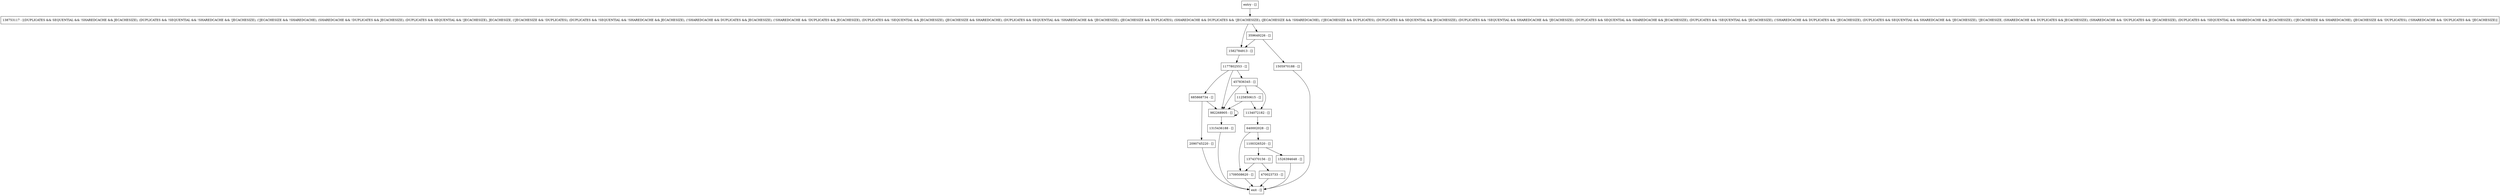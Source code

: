 digraph ensureReferenceToPrimary {
node [shape=record];
470023733 [label="470023733 - []"];
2090745220 [label="2090745220 - []"];
982268905 [label="982268905 - []"];
640002028 [label="640002028 - []"];
1709508620 [label="1709508620 - []"];
1134072182 [label="1134072182 - []"];
685868734 [label="685868734 - []"];
1100326520 [label="1100326520 - []"];
entry [label="entry - []"];
exit [label="exit - []"];
359649226 [label="359649226 - []"];
1177802553 [label="1177802553 - []"];
1526394648 [label="1526394648 - []"];
1505970188 [label="1505970188 - []"];
138753117 [label="138753117 - [(DUPLICATES && SEQUENTIAL && !SHAREDCACHE && JECACHESIZE), (DUPLICATES && !SEQUENTIAL && !SHAREDCACHE && !JECACHESIZE), (!JECACHESIZE && !SHAREDCACHE), (SHAREDCACHE && !DUPLICATES && JECACHESIZE), (DUPLICATES && SEQUENTIAL && !JECACHESIZE), JECACHESIZE, (!JECACHESIZE && !DUPLICATES), (DUPLICATES && !SEQUENTIAL && !SHAREDCACHE && JECACHESIZE), (!SHAREDCACHE && DUPLICATES && JECACHESIZE), (!SHAREDCACHE && !DUPLICATES && JECACHESIZE), (DUPLICATES && !SEQUENTIAL && JECACHESIZE), (JECACHESIZE && SHAREDCACHE), (DUPLICATES && SEQUENTIAL && !SHAREDCACHE && !JECACHESIZE), (JECACHESIZE && DUPLICATES), (SHAREDCACHE && DUPLICATES && !JECACHESIZE), (JECACHESIZE && !SHAREDCACHE), (!JECACHESIZE && DUPLICATES), (DUPLICATES && SEQUENTIAL && JECACHESIZE), (DUPLICATES && !SEQUENTIAL && SHAREDCACHE && !JECACHESIZE), (DUPLICATES && SEQUENTIAL && SHAREDCACHE && JECACHESIZE), (DUPLICATES && !SEQUENTIAL && !JECACHESIZE), (!SHAREDCACHE && DUPLICATES && !JECACHESIZE), (DUPLICATES && SEQUENTIAL && SHAREDCACHE && !JECACHESIZE), !JECACHESIZE, (SHAREDCACHE && DUPLICATES && JECACHESIZE), (SHAREDCACHE && !DUPLICATES && !JECACHESIZE), (DUPLICATES && !SEQUENTIAL && SHAREDCACHE && JECACHESIZE), (!JECACHESIZE && SHAREDCACHE), (JECACHESIZE && !DUPLICATES), (!SHAREDCACHE && !DUPLICATES && !JECACHESIZE)]"];
1125850615 [label="1125850615 - []"];
1315436188 [label="1315436188 - []"];
457836345 [label="457836345 - []"];
1582784913 [label="1582784913 - []"];
1374370156 [label="1374370156 - []"];
entry;
exit;
470023733 -> exit;
2090745220 -> exit;
982268905 -> 982268905;
982268905 -> 1315436188;
640002028 -> 1100326520;
640002028 -> 1709508620;
1709508620 -> exit;
1134072182 -> 640002028;
685868734 -> 2090745220;
685868734 -> 982268905;
1100326520 -> 1526394648;
1100326520 -> 1374370156;
entry -> 138753117;
359649226 -> 1505970188;
359649226 -> 1582784913;
1177802553 -> 982268905;
1177802553 -> 457836345;
1177802553 -> 685868734;
1526394648 -> exit;
1505970188 -> exit;
138753117 -> 359649226;
138753117 -> 1582784913;
1125850615 -> 982268905;
1125850615 -> 1134072182;
1315436188 -> exit;
457836345 -> 982268905;
457836345 -> 1125850615;
457836345 -> 1134072182;
1582784913 -> 1177802553;
1374370156 -> 470023733;
1374370156 -> 1709508620;
}

